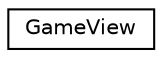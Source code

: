 digraph "Graphical Class Hierarchy"
{
 // LATEX_PDF_SIZE
  edge [fontname="Helvetica",fontsize="10",labelfontname="Helvetica",labelfontsize="10"];
  node [fontname="Helvetica",fontsize="10",shape=record];
  rankdir="LR";
  Node0 [label="GameView",height=0.2,width=0.4,color="black", fillcolor="white", style="filled",URL="$classGameView.html",tooltip=" "];
}
